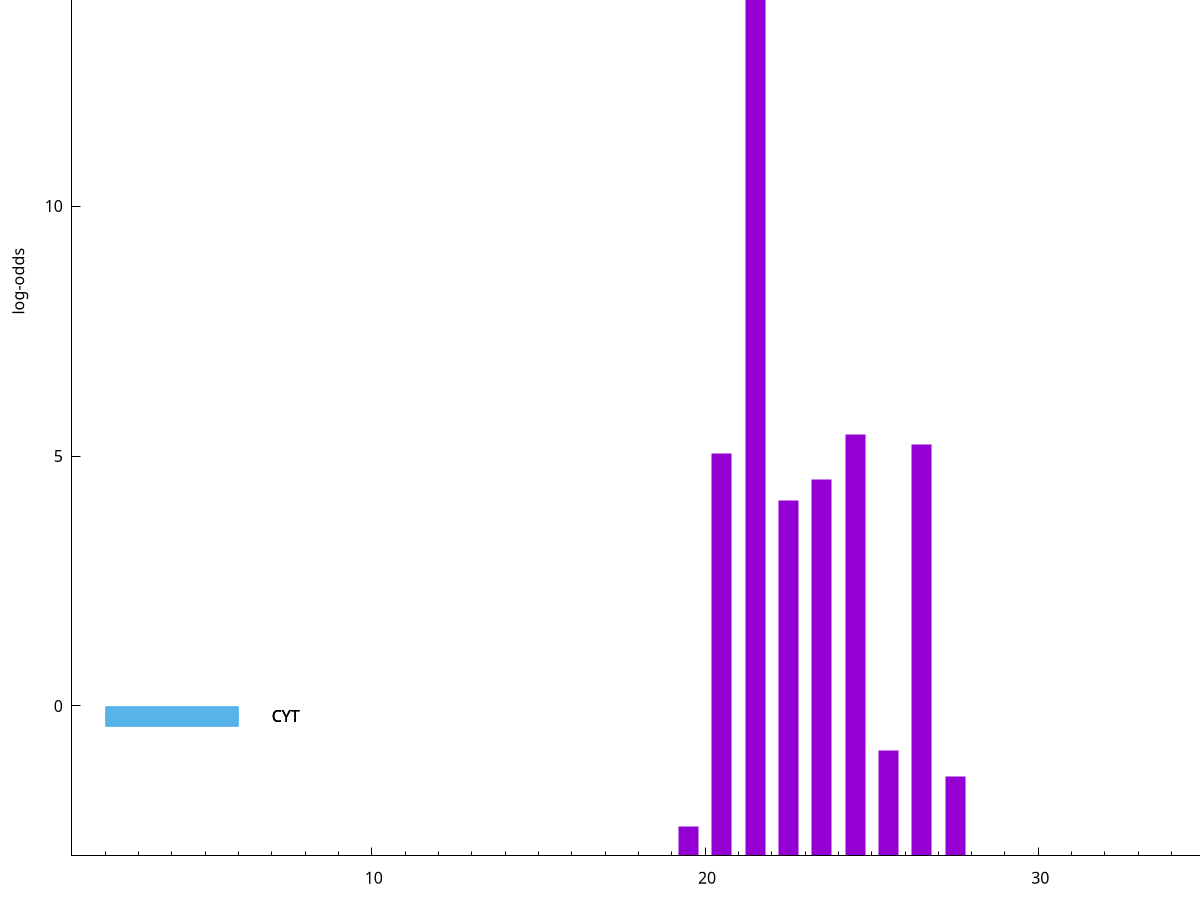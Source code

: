 set title "LipoP predictions for SRR5666568.gff"
set size 2., 1.4
set xrange [1:70] 
set mxtics 10
set yrange [-3:20]
set y2range [0:23]
set ylabel "log-odds"
set term postscript eps color solid "Helvetica" 30
set output "SRR5666568.gff637.eps"
set arrow from 2,14.3673 to 6,14.3673 nohead lt 1 lw 20
set label "SpI" at 7,14.3673
set arrow from 2,-0.200913 to 6,-0.200913 nohead lt 3 lw 20
set label "CYT" at 7,-0.200913
set arrow from 2,-0.200913 to 6,-0.200913 nohead lt 3 lw 20
set label "CYT" at 7,-0.200913
set arrow from 2,-0.200913 to 6,-0.200913 nohead lt 3 lw 20
set label "CYT" at 7,-0.200913
set arrow from 2,14.3673 to 6,14.3673 nohead lt 1 lw 20
set label "SpI" at 7,14.3673
# NOTE: The scores below are the log-odds scores with the threshold
# NOTE: subtracted (a hack to make gnuplot make the histogram all
# NOTE: look nice).
plot "-" axes x1y2 title "" with impulses lt 1 lw 20
21.500000 17.356700
24.500000 8.424440
26.500000 8.235300
20.500000 8.051760
23.500000 7.538850
22.500000 7.105670
25.500000 2.106985
27.500000 1.590470
19.500000 0.592990
e
exit
